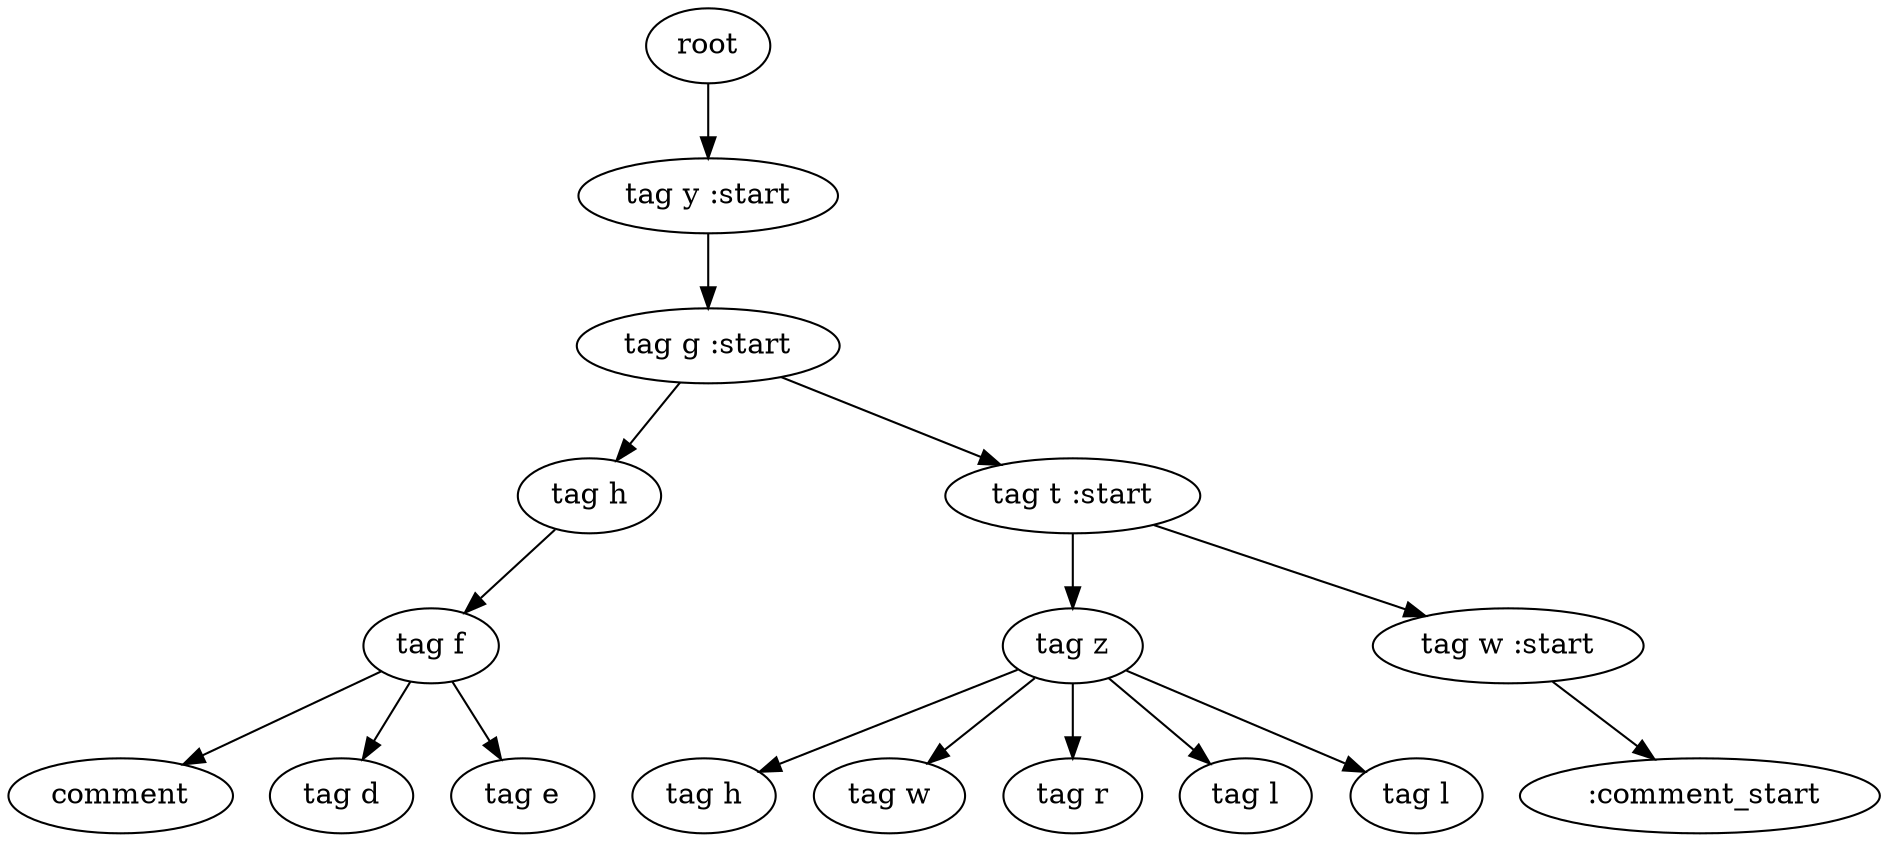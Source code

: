 digraph Tree{
0[label="root"];
0->00
00[label="tag y :start"];
00->000
000[label="tag g :start"];
000->0000
0000[label="tag h"];
0000->00000
00000[label="tag f"];
00000->000000
000000[label="comment"];
00000->000001
000001[label="tag d"];
00000->000002
000002[label="tag e"];
000->0001
0001[label="tag t :start"];
0001->00010
00010[label="tag z"];
00010->000100
000100[label="tag h"];
00010->000101
000101[label="tag w"];
00010->000102
000102[label="tag r"];
00010->000103
000103[label="tag l"];
00010->000104
000104[label="tag l"];
0001->00011
00011[label="tag w :start"];
00011->000110
000110[label=" :comment_start"];
}
